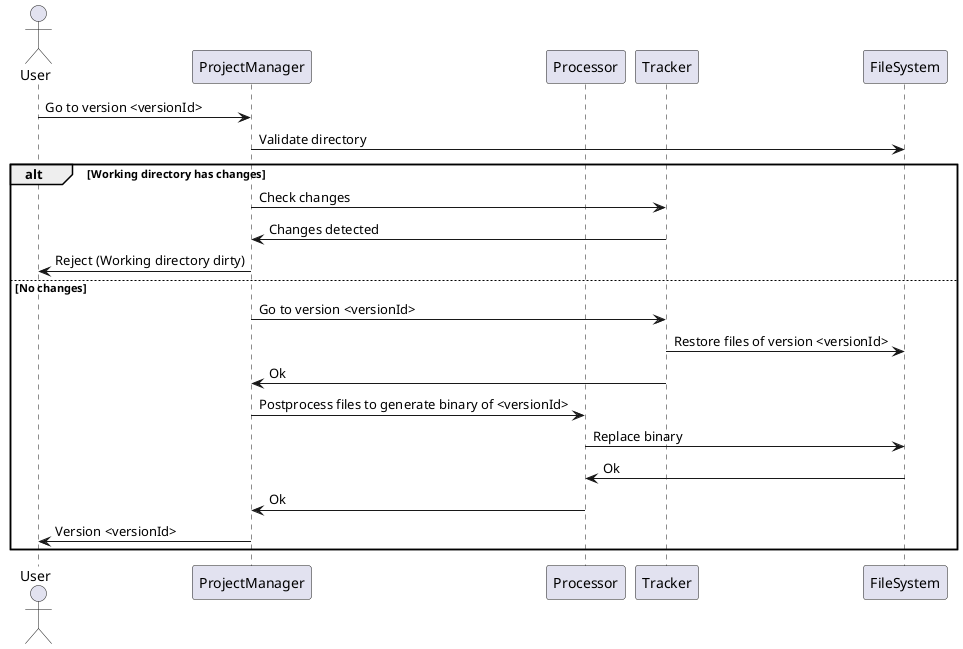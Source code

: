 @startuml
actor User
participant ProjectManager
participant Processor
participant Tracker
participant FileSystem as FS

User -> ProjectManager : Go to version <versionId>
ProjectManager -> FS : Validate directory
alt Working directory has changes
    ProjectManager -> Tracker : Check changes
    Tracker -> ProjectManager : Changes detected
    ProjectManager -> User : Reject (Working directory dirty)
else No changes
    ProjectManager -> Tracker : Go to version <versionId>
    Tracker-> FS: Restore files of version <versionId>
    Tracker -> ProjectManager : Ok
    ProjectManager -> Processor : Postprocess files to generate binary of <versionId>
    Processor -> FS : Replace binary
    FS -> Processor : Ok
    Processor -> ProjectManager : Ok
    ProjectManager -> User : Version <versionId>
end
@enduml
